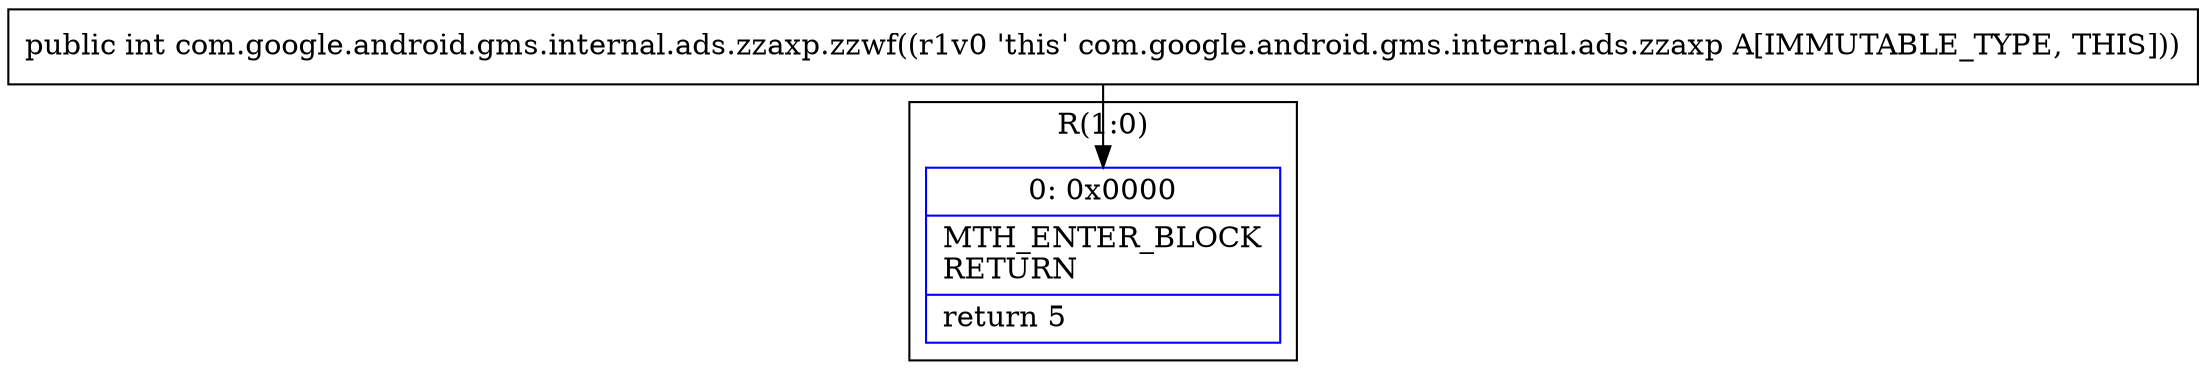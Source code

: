 digraph "CFG forcom.google.android.gms.internal.ads.zzaxp.zzwf()I" {
subgraph cluster_Region_1982470797 {
label = "R(1:0)";
node [shape=record,color=blue];
Node_0 [shape=record,label="{0\:\ 0x0000|MTH_ENTER_BLOCK\lRETURN\l|return 5\l}"];
}
MethodNode[shape=record,label="{public int com.google.android.gms.internal.ads.zzaxp.zzwf((r1v0 'this' com.google.android.gms.internal.ads.zzaxp A[IMMUTABLE_TYPE, THIS])) }"];
MethodNode -> Node_0;
}

